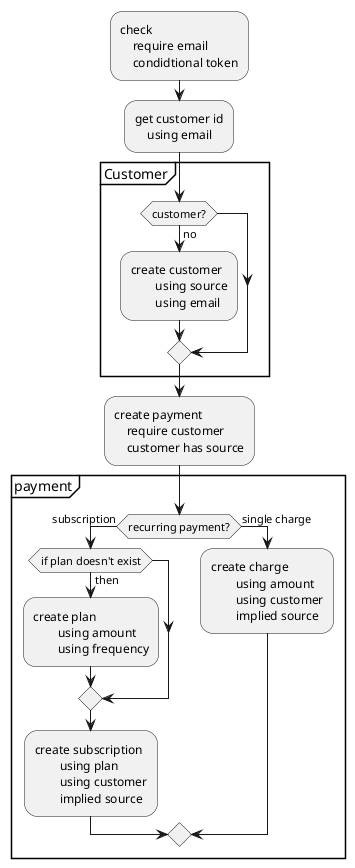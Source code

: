 @startuml
:check
    require email
    condidtional token;
:get customer id
    using email;
partition Customer {
    if(customer?)
        -> no;
        :create customer
                using source
                using email;
    endif
}
:create payment
    require customer
    customer has source;
partition payment {
if (recurring payment?) then (subscription)
    if (if plan doesn't exist) then (then)
        :create plan
                using amount
                using frequency;
    endif
    :create subscription
            using plan
            using customer
            implied source;
else (single charge)
    :create charge 
            using amount
            using customer
            implied source;
endif
}
@enduml

